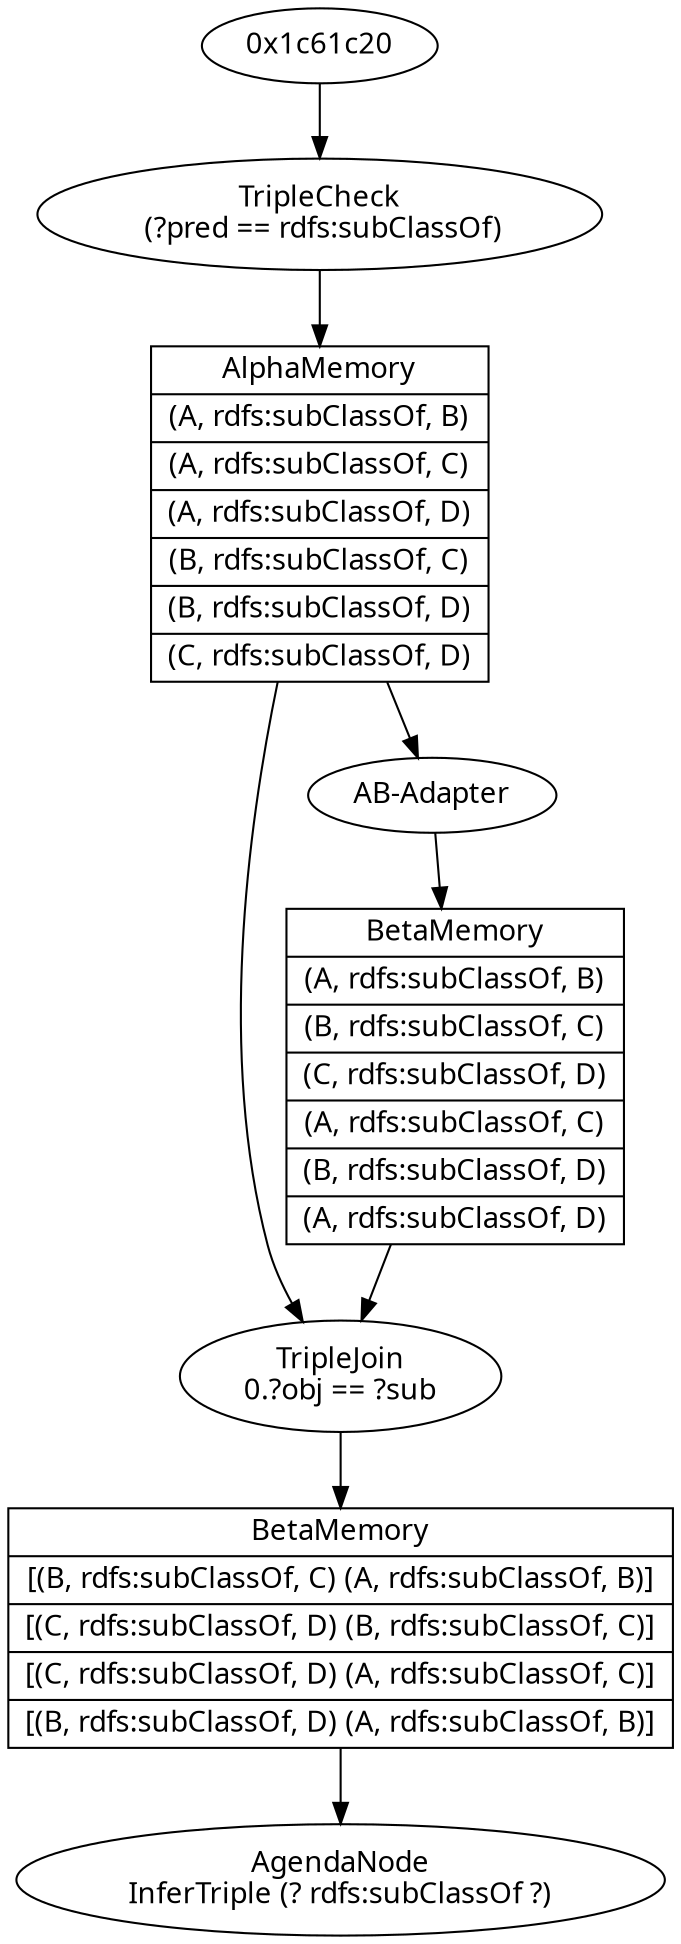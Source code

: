 digraph graphname { 
graph [fontname = "Ubuntu Mono"]
node  [fontname = "Ubuntu Mono"]
"0x1c61cf0" [label="TripleCheck\n (?pred == rdfs:subClassOf)"];
"0x1c61c20" -> "0x1c61cf0";
"0x1c61d70" [shape=record, label="{AlphaMemory|(A, rdfs:subClassOf, B)|(A, rdfs:subClassOf, C)|(A, rdfs:subClassOf, D)|(B, rdfs:subClassOf, C)|(B, rdfs:subClassOf, D)|(C, rdfs:subClassOf, D)}"];
"0x1c61cf0" -> "0x1c61d70";
"0x1c61d70" -> "0x1c61ef0";
"0x1c61ef0" [label="TripleJoin\n0.?obj == ?sub"];
"0x1c61d70" -> "0x1c61e00";
"0x1c61e00" [label="AB-Adapter"];
"0x1c61e40" [shape=record, label="{BetaMemory|(A, rdfs:subClassOf, B)|(B, rdfs:subClassOf, C)|(C, rdfs:subClassOf, D)|(A, rdfs:subClassOf, C)|(B, rdfs:subClassOf, D)|(A, rdfs:subClassOf, D)}"];
"0x1c61e00" -> "0x1c61e40";
"0x1c61e40" -> "0x1c61ef0";
"0x1c61f40" [shape=record, label="{BetaMemory|[(B, rdfs:subClassOf, C) (A, rdfs:subClassOf, B)]|[(C, rdfs:subClassOf, D) (B, rdfs:subClassOf, C)]|[(C, rdfs:subClassOf, D) (A, rdfs:subClassOf, C)]|[(B, rdfs:subClassOf, D) (A, rdfs:subClassOf, B)]}"];
"0x1c61ef0" -> "0x1c61f40";
"0x1c620f0" [label="AgendaNode\nInferTriple (? rdfs:subClassOf ?)"];
"0x1c61f40" -> "0x1c620f0";
}